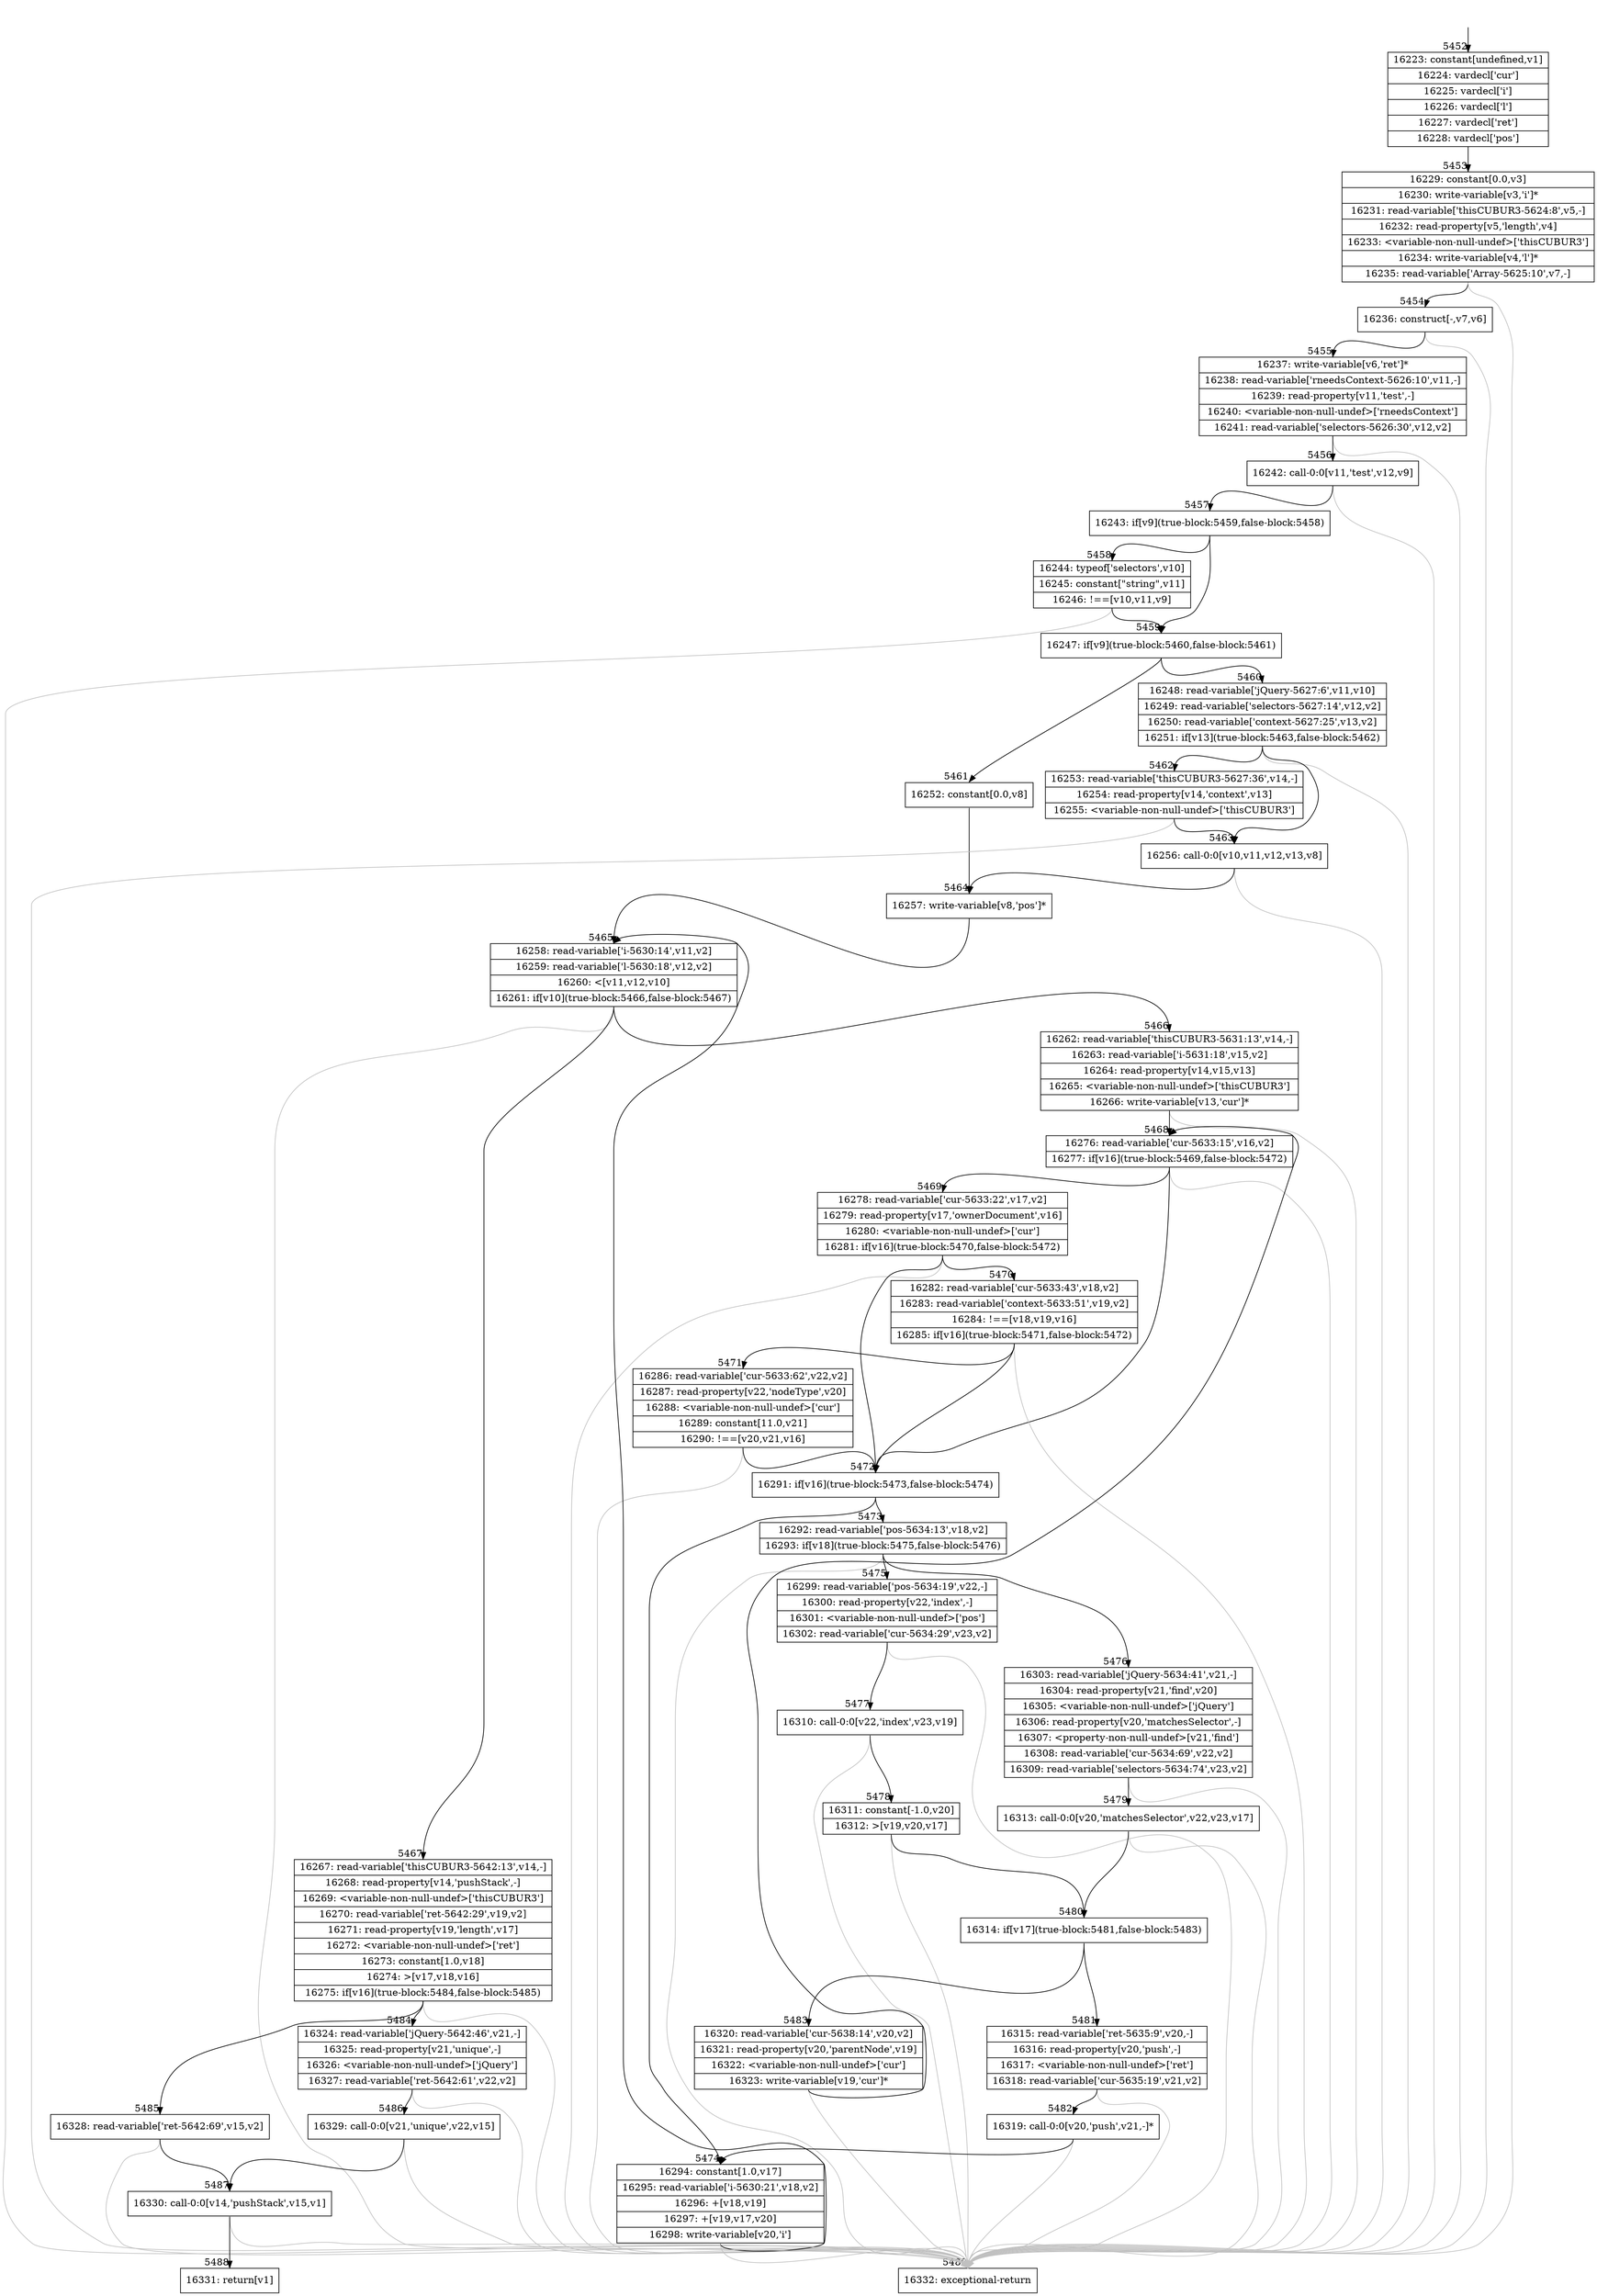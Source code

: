 digraph {
rankdir="TD"
BB_entry345[shape=none,label=""];
BB_entry345 -> BB5452 [tailport=s, headport=n, headlabel="    5452"]
BB5452 [shape=record label="{16223: constant[undefined,v1]|16224: vardecl['cur']|16225: vardecl['i']|16226: vardecl['l']|16227: vardecl['ret']|16228: vardecl['pos']}" ] 
BB5452 -> BB5453 [tailport=s, headport=n, headlabel="      5453"]
BB5453 [shape=record label="{16229: constant[0.0,v3]|16230: write-variable[v3,'i']*|16231: read-variable['thisCUBUR3-5624:8',v5,-]|16232: read-property[v5,'length',v4]|16233: \<variable-non-null-undef\>['thisCUBUR3']|16234: write-variable[v4,'l']*|16235: read-variable['Array-5625:10',v7,-]}" ] 
BB5453 -> BB5454 [tailport=s, headport=n, headlabel="      5454"]
BB5453 -> BB5489 [tailport=s, headport=n, color=gray, headlabel="      5489"]
BB5454 [shape=record label="{16236: construct[-,v7,v6]}" ] 
BB5454 -> BB5455 [tailport=s, headport=n, headlabel="      5455"]
BB5454 -> BB5489 [tailport=s, headport=n, color=gray]
BB5455 [shape=record label="{16237: write-variable[v6,'ret']*|16238: read-variable['rneedsContext-5626:10',v11,-]|16239: read-property[v11,'test',-]|16240: \<variable-non-null-undef\>['rneedsContext']|16241: read-variable['selectors-5626:30',v12,v2]}" ] 
BB5455 -> BB5456 [tailport=s, headport=n, headlabel="      5456"]
BB5455 -> BB5489 [tailport=s, headport=n, color=gray]
BB5456 [shape=record label="{16242: call-0:0[v11,'test',v12,v9]}" ] 
BB5456 -> BB5457 [tailport=s, headport=n, headlabel="      5457"]
BB5456 -> BB5489 [tailport=s, headport=n, color=gray]
BB5457 [shape=record label="{16243: if[v9](true-block:5459,false-block:5458)}" ] 
BB5457 -> BB5459 [tailport=s, headport=n, headlabel="      5459"]
BB5457 -> BB5458 [tailport=s, headport=n, headlabel="      5458"]
BB5458 [shape=record label="{16244: typeof['selectors',v10]|16245: constant[\"string\",v11]|16246: !==[v10,v11,v9]}" ] 
BB5458 -> BB5459 [tailport=s, headport=n]
BB5458 -> BB5489 [tailport=s, headport=n, color=gray]
BB5459 [shape=record label="{16247: if[v9](true-block:5460,false-block:5461)}" ] 
BB5459 -> BB5460 [tailport=s, headport=n, headlabel="      5460"]
BB5459 -> BB5461 [tailport=s, headport=n, headlabel="      5461"]
BB5460 [shape=record label="{16248: read-variable['jQuery-5627:6',v11,v10]|16249: read-variable['selectors-5627:14',v12,v2]|16250: read-variable['context-5627:25',v13,v2]|16251: if[v13](true-block:5463,false-block:5462)}" ] 
BB5460 -> BB5463 [tailport=s, headport=n, headlabel="      5463"]
BB5460 -> BB5462 [tailport=s, headport=n, headlabel="      5462"]
BB5460 -> BB5489 [tailport=s, headport=n, color=gray]
BB5461 [shape=record label="{16252: constant[0.0,v8]}" ] 
BB5461 -> BB5464 [tailport=s, headport=n, headlabel="      5464"]
BB5462 [shape=record label="{16253: read-variable['thisCUBUR3-5627:36',v14,-]|16254: read-property[v14,'context',v13]|16255: \<variable-non-null-undef\>['thisCUBUR3']}" ] 
BB5462 -> BB5463 [tailport=s, headport=n]
BB5462 -> BB5489 [tailport=s, headport=n, color=gray]
BB5463 [shape=record label="{16256: call-0:0[v10,v11,v12,v13,v8]}" ] 
BB5463 -> BB5464 [tailport=s, headport=n]
BB5463 -> BB5489 [tailport=s, headport=n, color=gray]
BB5464 [shape=record label="{16257: write-variable[v8,'pos']*}" ] 
BB5464 -> BB5465 [tailport=s, headport=n, headlabel="      5465"]
BB5465 [shape=record label="{16258: read-variable['i-5630:14',v11,v2]|16259: read-variable['l-5630:18',v12,v2]|16260: \<[v11,v12,v10]|16261: if[v10](true-block:5466,false-block:5467)}" ] 
BB5465 -> BB5466 [tailport=s, headport=n, headlabel="      5466"]
BB5465 -> BB5467 [tailport=s, headport=n, headlabel="      5467"]
BB5465 -> BB5489 [tailport=s, headport=n, color=gray]
BB5466 [shape=record label="{16262: read-variable['thisCUBUR3-5631:13',v14,-]|16263: read-variable['i-5631:18',v15,v2]|16264: read-property[v14,v15,v13]|16265: \<variable-non-null-undef\>['thisCUBUR3']|16266: write-variable[v13,'cur']*}" ] 
BB5466 -> BB5468 [tailport=s, headport=n, headlabel="      5468"]
BB5466 -> BB5489 [tailport=s, headport=n, color=gray]
BB5467 [shape=record label="{16267: read-variable['thisCUBUR3-5642:13',v14,-]|16268: read-property[v14,'pushStack',-]|16269: \<variable-non-null-undef\>['thisCUBUR3']|16270: read-variable['ret-5642:29',v19,v2]|16271: read-property[v19,'length',v17]|16272: \<variable-non-null-undef\>['ret']|16273: constant[1.0,v18]|16274: \>[v17,v18,v16]|16275: if[v16](true-block:5484,false-block:5485)}" ] 
BB5467 -> BB5484 [tailport=s, headport=n, headlabel="      5484"]
BB5467 -> BB5485 [tailport=s, headport=n, headlabel="      5485"]
BB5467 -> BB5489 [tailport=s, headport=n, color=gray]
BB5468 [shape=record label="{16276: read-variable['cur-5633:15',v16,v2]|16277: if[v16](true-block:5469,false-block:5472)}" ] 
BB5468 -> BB5472 [tailport=s, headport=n, headlabel="      5472"]
BB5468 -> BB5469 [tailport=s, headport=n, headlabel="      5469"]
BB5468 -> BB5489 [tailport=s, headport=n, color=gray]
BB5469 [shape=record label="{16278: read-variable['cur-5633:22',v17,v2]|16279: read-property[v17,'ownerDocument',v16]|16280: \<variable-non-null-undef\>['cur']|16281: if[v16](true-block:5470,false-block:5472)}" ] 
BB5469 -> BB5472 [tailport=s, headport=n]
BB5469 -> BB5470 [tailport=s, headport=n, headlabel="      5470"]
BB5469 -> BB5489 [tailport=s, headport=n, color=gray]
BB5470 [shape=record label="{16282: read-variable['cur-5633:43',v18,v2]|16283: read-variable['context-5633:51',v19,v2]|16284: !==[v18,v19,v16]|16285: if[v16](true-block:5471,false-block:5472)}" ] 
BB5470 -> BB5472 [tailport=s, headport=n]
BB5470 -> BB5471 [tailport=s, headport=n, headlabel="      5471"]
BB5470 -> BB5489 [tailport=s, headport=n, color=gray]
BB5471 [shape=record label="{16286: read-variable['cur-5633:62',v22,v2]|16287: read-property[v22,'nodeType',v20]|16288: \<variable-non-null-undef\>['cur']|16289: constant[11.0,v21]|16290: !==[v20,v21,v16]}" ] 
BB5471 -> BB5472 [tailport=s, headport=n]
BB5471 -> BB5489 [tailport=s, headport=n, color=gray]
BB5472 [shape=record label="{16291: if[v16](true-block:5473,false-block:5474)}" ] 
BB5472 -> BB5473 [tailport=s, headport=n, headlabel="      5473"]
BB5472 -> BB5474 [tailport=s, headport=n, headlabel="      5474"]
BB5473 [shape=record label="{16292: read-variable['pos-5634:13',v18,v2]|16293: if[v18](true-block:5475,false-block:5476)}" ] 
BB5473 -> BB5475 [tailport=s, headport=n, headlabel="      5475"]
BB5473 -> BB5476 [tailport=s, headport=n, headlabel="      5476"]
BB5473 -> BB5489 [tailport=s, headport=n, color=gray]
BB5474 [shape=record label="{16294: constant[1.0,v17]|16295: read-variable['i-5630:21',v18,v2]|16296: +[v18,v19]|16297: +[v19,v17,v20]|16298: write-variable[v20,'i']}" ] 
BB5474 -> BB5465 [tailport=s, headport=n]
BB5474 -> BB5489 [tailport=s, headport=n, color=gray]
BB5475 [shape=record label="{16299: read-variable['pos-5634:19',v22,-]|16300: read-property[v22,'index',-]|16301: \<variable-non-null-undef\>['pos']|16302: read-variable['cur-5634:29',v23,v2]}" ] 
BB5475 -> BB5477 [tailport=s, headport=n, headlabel="      5477"]
BB5475 -> BB5489 [tailport=s, headport=n, color=gray]
BB5476 [shape=record label="{16303: read-variable['jQuery-5634:41',v21,-]|16304: read-property[v21,'find',v20]|16305: \<variable-non-null-undef\>['jQuery']|16306: read-property[v20,'matchesSelector',-]|16307: \<property-non-null-undef\>[v21,'find']|16308: read-variable['cur-5634:69',v22,v2]|16309: read-variable['selectors-5634:74',v23,v2]}" ] 
BB5476 -> BB5479 [tailport=s, headport=n, headlabel="      5479"]
BB5476 -> BB5489 [tailport=s, headport=n, color=gray]
BB5477 [shape=record label="{16310: call-0:0[v22,'index',v23,v19]}" ] 
BB5477 -> BB5478 [tailport=s, headport=n, headlabel="      5478"]
BB5477 -> BB5489 [tailport=s, headport=n, color=gray]
BB5478 [shape=record label="{16311: constant[-1.0,v20]|16312: \>[v19,v20,v17]}" ] 
BB5478 -> BB5480 [tailport=s, headport=n, headlabel="      5480"]
BB5478 -> BB5489 [tailport=s, headport=n, color=gray]
BB5479 [shape=record label="{16313: call-0:0[v20,'matchesSelector',v22,v23,v17]}" ] 
BB5479 -> BB5480 [tailport=s, headport=n]
BB5479 -> BB5489 [tailport=s, headport=n, color=gray]
BB5480 [shape=record label="{16314: if[v17](true-block:5481,false-block:5483)}" ] 
BB5480 -> BB5481 [tailport=s, headport=n, headlabel="      5481"]
BB5480 -> BB5483 [tailport=s, headport=n, headlabel="      5483"]
BB5481 [shape=record label="{16315: read-variable['ret-5635:9',v20,-]|16316: read-property[v20,'push',-]|16317: \<variable-non-null-undef\>['ret']|16318: read-variable['cur-5635:19',v21,v2]}" ] 
BB5481 -> BB5482 [tailport=s, headport=n, headlabel="      5482"]
BB5481 -> BB5489 [tailport=s, headport=n, color=gray]
BB5482 [shape=record label="{16319: call-0:0[v20,'push',v21,-]*}" ] 
BB5482 -> BB5474 [tailport=s, headport=n]
BB5482 -> BB5489 [tailport=s, headport=n, color=gray]
BB5483 [shape=record label="{16320: read-variable['cur-5638:14',v20,v2]|16321: read-property[v20,'parentNode',v19]|16322: \<variable-non-null-undef\>['cur']|16323: write-variable[v19,'cur']*}" ] 
BB5483 -> BB5468 [tailport=s, headport=n]
BB5483 -> BB5489 [tailport=s, headport=n, color=gray]
BB5484 [shape=record label="{16324: read-variable['jQuery-5642:46',v21,-]|16325: read-property[v21,'unique',-]|16326: \<variable-non-null-undef\>['jQuery']|16327: read-variable['ret-5642:61',v22,v2]}" ] 
BB5484 -> BB5486 [tailport=s, headport=n, headlabel="      5486"]
BB5484 -> BB5489 [tailport=s, headport=n, color=gray]
BB5485 [shape=record label="{16328: read-variable['ret-5642:69',v15,v2]}" ] 
BB5485 -> BB5487 [tailport=s, headport=n, headlabel="      5487"]
BB5485 -> BB5489 [tailport=s, headport=n, color=gray]
BB5486 [shape=record label="{16329: call-0:0[v21,'unique',v22,v15]}" ] 
BB5486 -> BB5487 [tailport=s, headport=n]
BB5486 -> BB5489 [tailport=s, headport=n, color=gray]
BB5487 [shape=record label="{16330: call-0:0[v14,'pushStack',v15,v1]}" ] 
BB5487 -> BB5488 [tailport=s, headport=n, headlabel="      5488"]
BB5487 -> BB5489 [tailport=s, headport=n, color=gray]
BB5488 [shape=record label="{16331: return[v1]}" ] 
BB5489 [shape=record label="{16332: exceptional-return}" ] 
}
